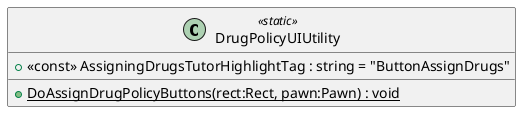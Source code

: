 @startuml
class DrugPolicyUIUtility <<static>> {
    + <<const>> AssigningDrugsTutorHighlightTag : string = "ButtonAssignDrugs"
    + {static} DoAssignDrugPolicyButtons(rect:Rect, pawn:Pawn) : void
}
@enduml
